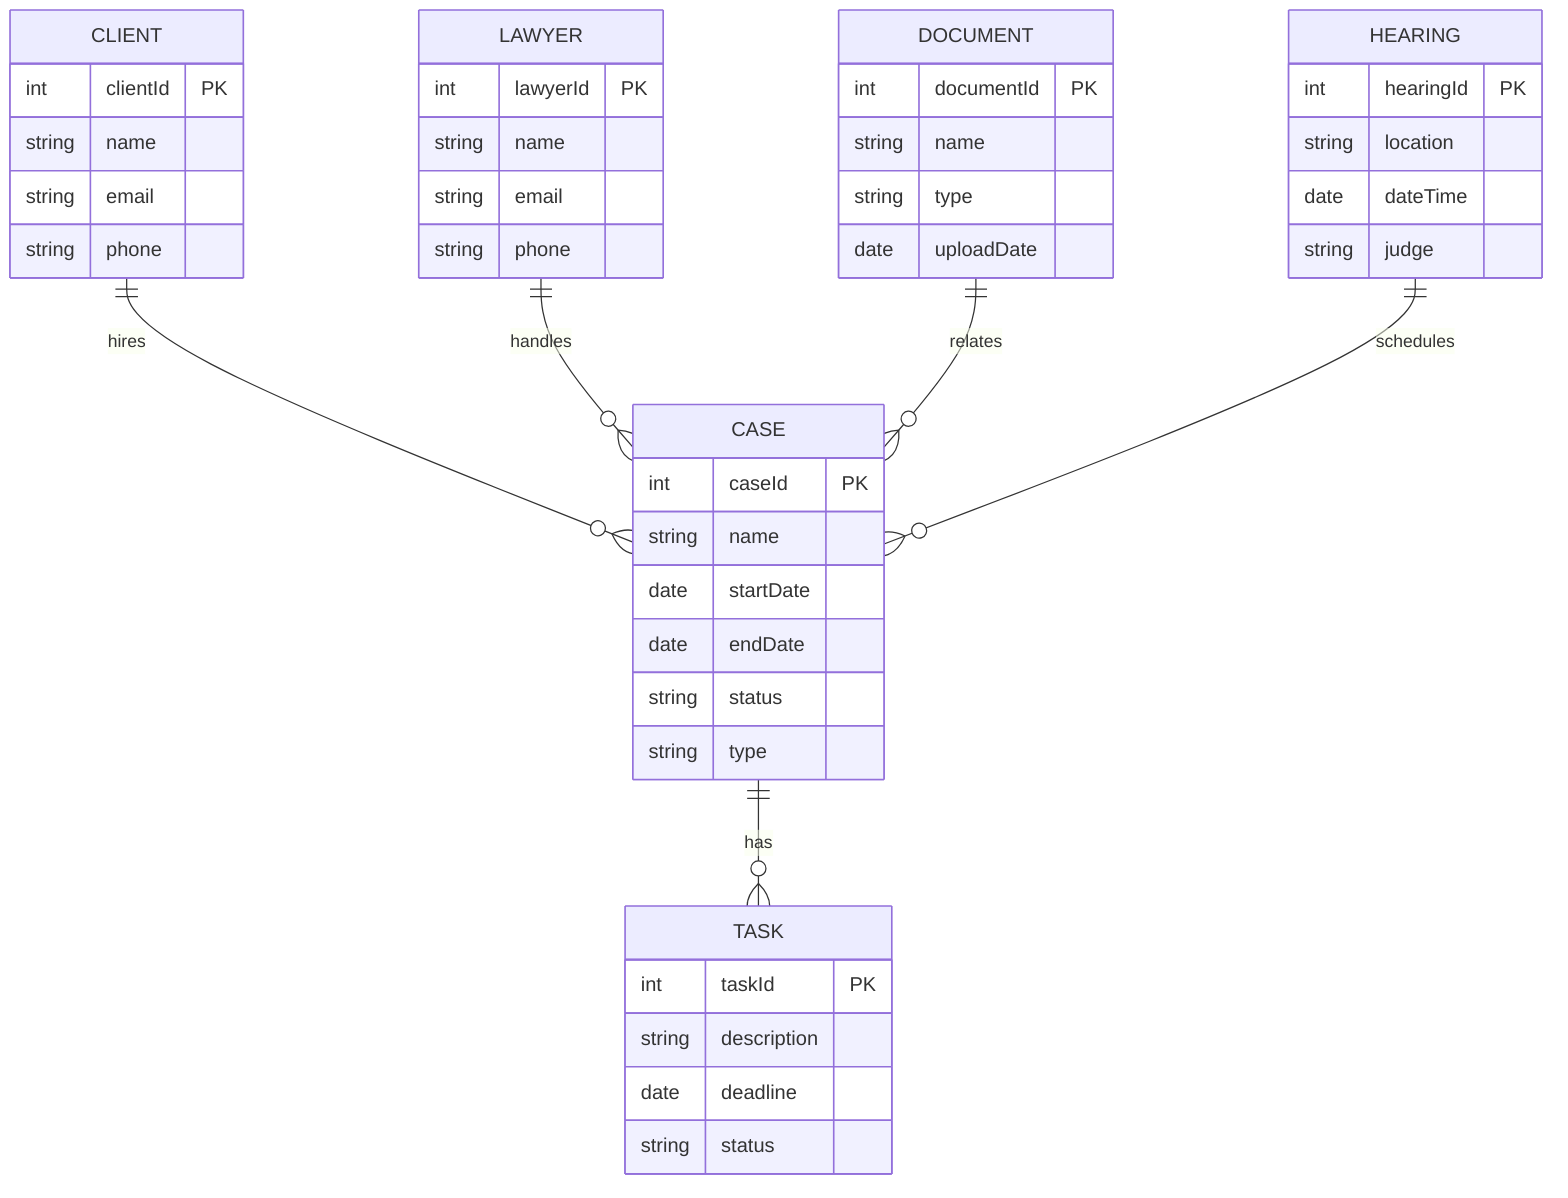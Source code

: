 erDiagram
    CASE ||--o{ TASK : has	%%{ CASE[tasks],TASK[case] }%%
    CASE {						%%{ icon[case],title[Legal Case Management System],description[Manage legal cases and tasks efficiently. Track case details, tasks, and deadlines.],menu[Home, Cases, Tasks, Clients, Lawyers, Reports, About Us, Contact Us] }%%      
        int caseId PK					
        string name					%%{ display[true],required[true],tooltip[Case name] }%%
        date startDate					%%{ tooltip[Case start date] }%%
        date endDate					%%{ tooltip[Case end date] }%%
        string status					%%{ tooltip[Case status] }%%
        string type					%%{ tooltip[Case type] }%%
    }
    TASK {						%%{ icon[task],title[Task],description[Manage tasks and deadlines for legal cases.],menu[Tasks, Cases, Clients, Lawyers, Reports, About Us, Contact Us] }%%      
        int taskId PK					
        string description				%%{ display[true],required[true],tooltip[Task description] }%%
        date deadline					%%{ tooltip[Task deadline] }%%
        string status					%%{ tooltip[Task status] }%%
    }
    CLIENT ||--o{ CASE : hires		%%{ CLIENT[cases],CASE[client] }%%
    CLIENT {						%%{ icon[client],title[Client],description[Manage client information and legal matters.],menu[Clients, Cases, Tasks, Lawyers, Reports, About Us, Contact Us] }%%      
        int clientId PK					
        string name					%%{ display[true],required[true],tooltip[Client's name] }%%
        string email					%%{ tooltip[Client's email address] }%%
        string phone					%%{ tooltip[Client's phone number] }%%
    }
    LAWYER ||--o{ CASE : handles	%%{ LAWYER[cases],CASE[lawyer] }%%
    LAWYER {						%%{ icon[lawyer],title[Lawyer],description[Manage lawyer information and legal representation.],menu[Lawyers, Cases, Tasks, Clients, Reports, About Us, Contact Us] }%%      
        int lawyerId PK					
        string name					%%{ display[true],required[true],tooltip[Lawyer's name] }%%
        string email					%%{ tooltip[Lawyer's email address] }%%
        string phone					%%{ tooltip[Lawyer's phone number] }%%
    }
    DOCUMENT ||--o{ CASE : relates	%%{ DOCUMENT[cases],CASE[documents] }%%
    DOCUMENT {						%%{ icon[document],title[Document],description[Manage legal documents and case-related files.],menu[Documents, Cases, Tasks, Clients, Lawyers, Reports, About Us, Contact Us] }%%      
        int documentId PK					
        string name					%%{ display[true],required[true],tooltip[Document name] }%%
        string type					%%{ tooltip[Document type] }%%
        date uploadDate				%%{ tooltip[Upload date] }%%
    }
    HEARING ||--o{ CASE : schedules	%%{ HEARING[cases],CASE[hearings] }%%
    HEARING {						%%{ icon[hearing],title[Hearing],description[Schedule hearings and court appearances for legal cases.],menu[Hearings, Cases, Tasks, Clients, Lawyers, Reports, About Us, Contact Us] }%%      
        int hearingId PK					
        string location					%%{ display[true],required[true],tooltip[Hearing location] }%%
        date dateTime					%%{ tooltip[Hearing date and time] }%%
        string judge					%%{ tooltip[Presiding judge] }%%
    }
%%{ icon[case],title[Legal Case Management System],home-page-description[Manage legal cases and tasks efficiently. Track case details, tasks, and deadlines.],about-us-page-description[Explore our legal case management system and streamline your legal practice. Manage cases, tasks, and clients seamlessly.],menu[Home, Cases, Tasks, Clients, Lawyers, Reports, About Us, Contact Us] }%%